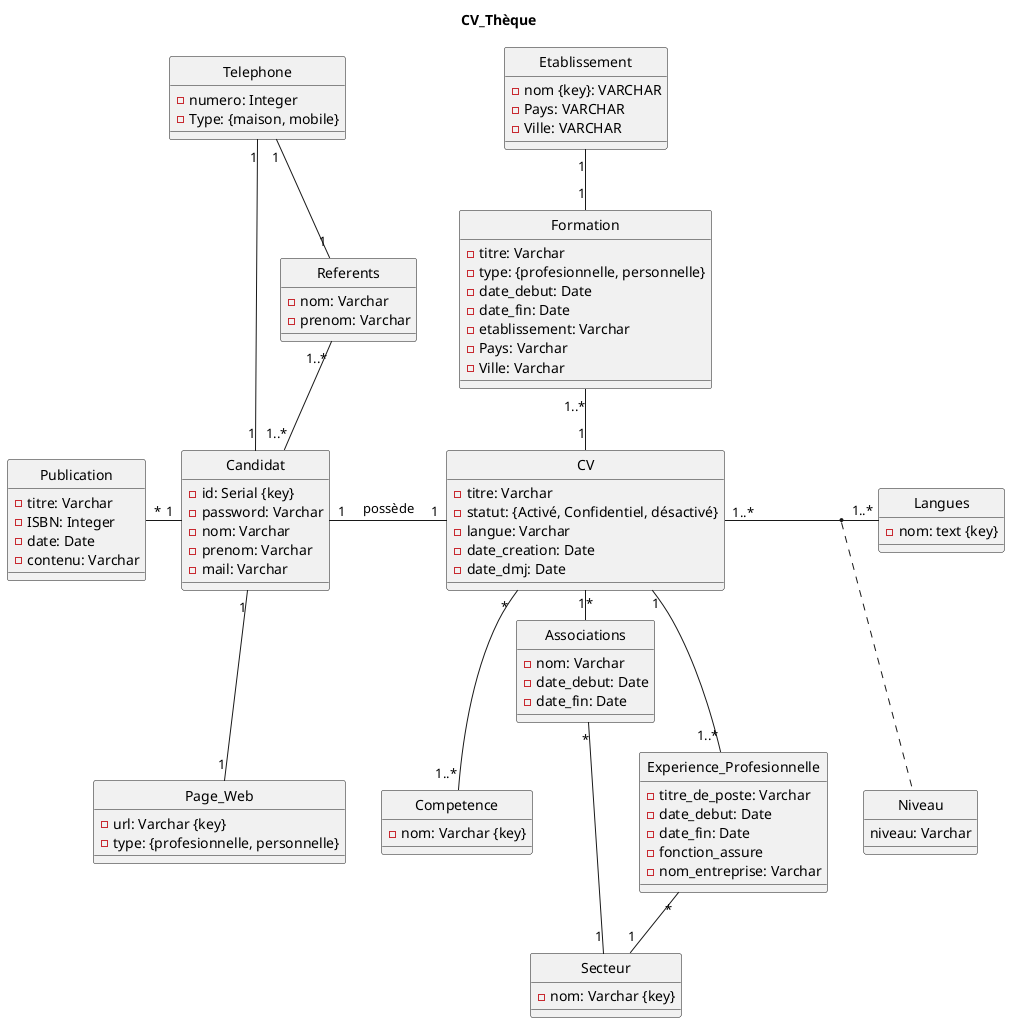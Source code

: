 @startuml

title CV_Thèque
hide circle

class CV{

    -titre: Varchar
    -statut: {Activé, Confidentiel, désactivé}
    -langue: Varchar
    -date_creation: Date
    -date_dmj: Date

}

class Langues{

    -nom: text {key}

}

'note top: Créer une autre table pour faire la relation entre tous les langues maîtrisées par le candidat avec des niveaux différents 

class Candidat{

    -id: Serial {key}
    -password: Varchar
    -nom: Varchar
    -prenom: Varchar
    -mail: Varchar

}

class Formation{

    -titre: Varchar
    -type: {profesionnelle, personnelle}
    -date_debut: Date
    -date_fin: Date
    -etablissement: Varchar
    -Pays: Varchar
    -Ville: Varchar

}

class Experience_Profesionnelle{

    -titre_de_poste: Varchar
    -date_debut: Date
    -date_fin: Date
    -fonction_assure
    -nom_entreprise: Varchar

}

class Competence{

    -nom: Varchar {key}

}

class Publication{

    -titre: Varchar
    -ISBN: Integer
    -date: Date
    -contenu: Varchar
    
}

class Referents{

    -nom: Varchar
    -prenom: Varchar

}

class Page_Web{

    -url: Varchar {key}
    -type: {profesionnelle, personnelle}

}

class Associations{

    -nom: Varchar
    -date_debut: Date
    -date_fin: Date

}

class Secteur{

    -nom: Varchar {key}

}

class Telephone{

    -numero: Integer
    -Type: {maison, mobile}

}

class Etablissement{

    -nom {key}: VARCHAR
    -Pays: VARCHAR
    -Ville: VARCHAR

}


'Associations

Candidat "1" -right- "1" CV: possède
CV "1..*" -right- "1..*" Langues
CV "*" -down- "1..*" Competence
Candidat "1" -left- "*" Publication
CV "1" -up- "1..*" Formation
CV " 1 " -down- "1..*" Experience_Profesionnelle
Candidat "1..*" -up- "1..*" Referents
Candidat "1" -down- "1" Page_Web
Associations "*" -left- "1" CV
Associations "*" -right- "1" Secteur
Experience_Profesionnelle "*" -- "1" Secteur
Candidat "1" -left- "1" Telephone
Referents "1" -up- "1" Telephone
Formation "1" -up- "1" Etablissement

(CV, Langues) .. Niveau

class Niveau{

    niveau: Varchar

}



@enduml

